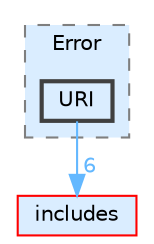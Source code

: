 digraph "lib/types/objects/Error/URI"
{
 // LATEX_PDF_SIZE
  bgcolor="transparent";
  edge [fontname=Helvetica,fontsize=10,labelfontname=Helvetica,labelfontsize=10];
  node [fontname=Helvetica,fontsize=10,shape=box,height=0.2,width=0.4];
  compound=true
  subgraph clusterdir_862d1438bfa46f850b5cbd4b20120044 {
    graph [ bgcolor="#daedff", pencolor="grey50", label="Error", fontname=Helvetica,fontsize=10 style="filled,dashed", URL="dir_862d1438bfa46f850b5cbd4b20120044.html",tooltip=""]
  dir_4fd22d8a2bae0178f5ca3f6aa4c6f551 [label="URI", fillcolor="#daedff", color="grey25", style="filled,bold", URL="dir_4fd22d8a2bae0178f5ca3f6aa4c6f551.html",tooltip=""];
  }
  dir_09e761304027c904456130627fd4dcf5 [label="includes", fillcolor="#daedff", color="red", style="filled", URL="dir_09e761304027c904456130627fd4dcf5.html",tooltip=""];
  dir_4fd22d8a2bae0178f5ca3f6aa4c6f551->dir_09e761304027c904456130627fd4dcf5 [headlabel="6", labeldistance=1.5 headhref="dir_000046_000019.html" href="dir_000046_000019.html" color="steelblue1" fontcolor="steelblue1"];
}

